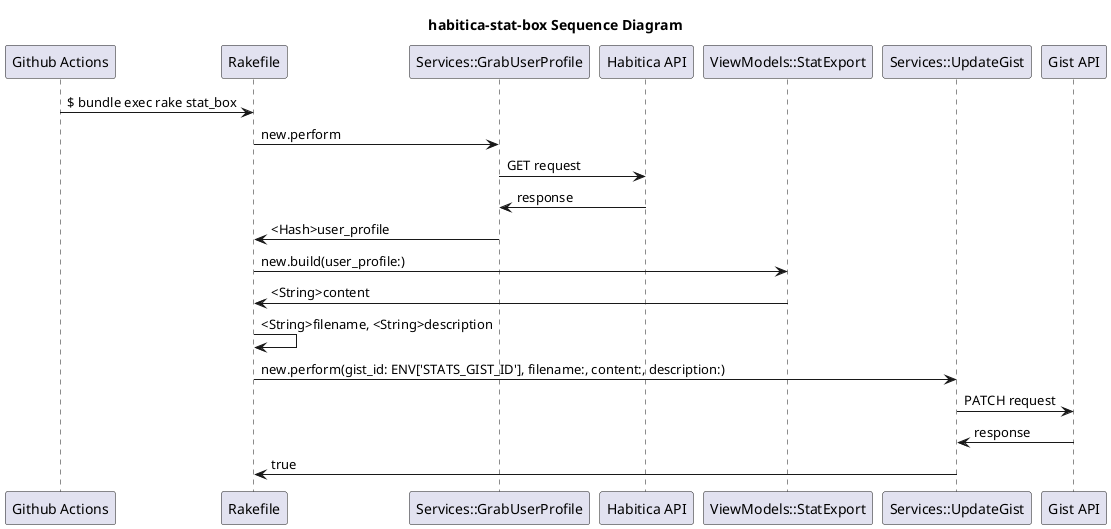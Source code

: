 @startuml sequence_diagram
title habitica-stat-box Sequence Diagram

participant "Github Actions" as action
participant "Rakefile" as task
participant "Services::GrabUserProfile" as habitica_service
participant "Habitica API" as habitica_api
participant "ViewModels::StatExport" as view_model
participant "Services::UpdateGist" as gist_service
participant "Gist API" as gist_api

action -> task : $ bundle exec rake stat_box
task -> habitica_service : new.perform
habitica_service -> habitica_api : GET request
habitica_api -> habitica_service : response
habitica_service -> task : <Hash>user_profile
task -> view_model : new.build(user_profile:)
view_model -> task : <String>content
task -> task : <String>filename, <String>description
task -> gist_service : new.perform(gist_id: ENV['STATS_GIST_ID'], filename:, content:, description:)
gist_service -> gist_api : PATCH request
gist_api -> gist_service : response
gist_service -> task : true

@enduml
